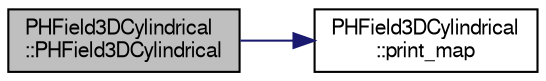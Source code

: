 digraph "PHField3DCylindrical::PHField3DCylindrical"
{
  bgcolor="transparent";
  edge [fontname="FreeSans",fontsize="10",labelfontname="FreeSans",labelfontsize="10"];
  node [fontname="FreeSans",fontsize="10",shape=record];
  rankdir="LR";
  Node1 [label="PHField3DCylindrical\l::PHField3DCylindrical",height=0.2,width=0.4,color="black", fillcolor="grey75", style="filled" fontcolor="black"];
  Node1 -> Node2 [color="midnightblue",fontsize="10",style="solid",fontname="FreeSans"];
  Node2 [label="PHField3DCylindrical\l::print_map",height=0.2,width=0.4,color="black",URL="$d5/dc1/classPHField3DCylindrical.html#a0d9c0618fb287a7e7013e0b322ea8fec"];
}
